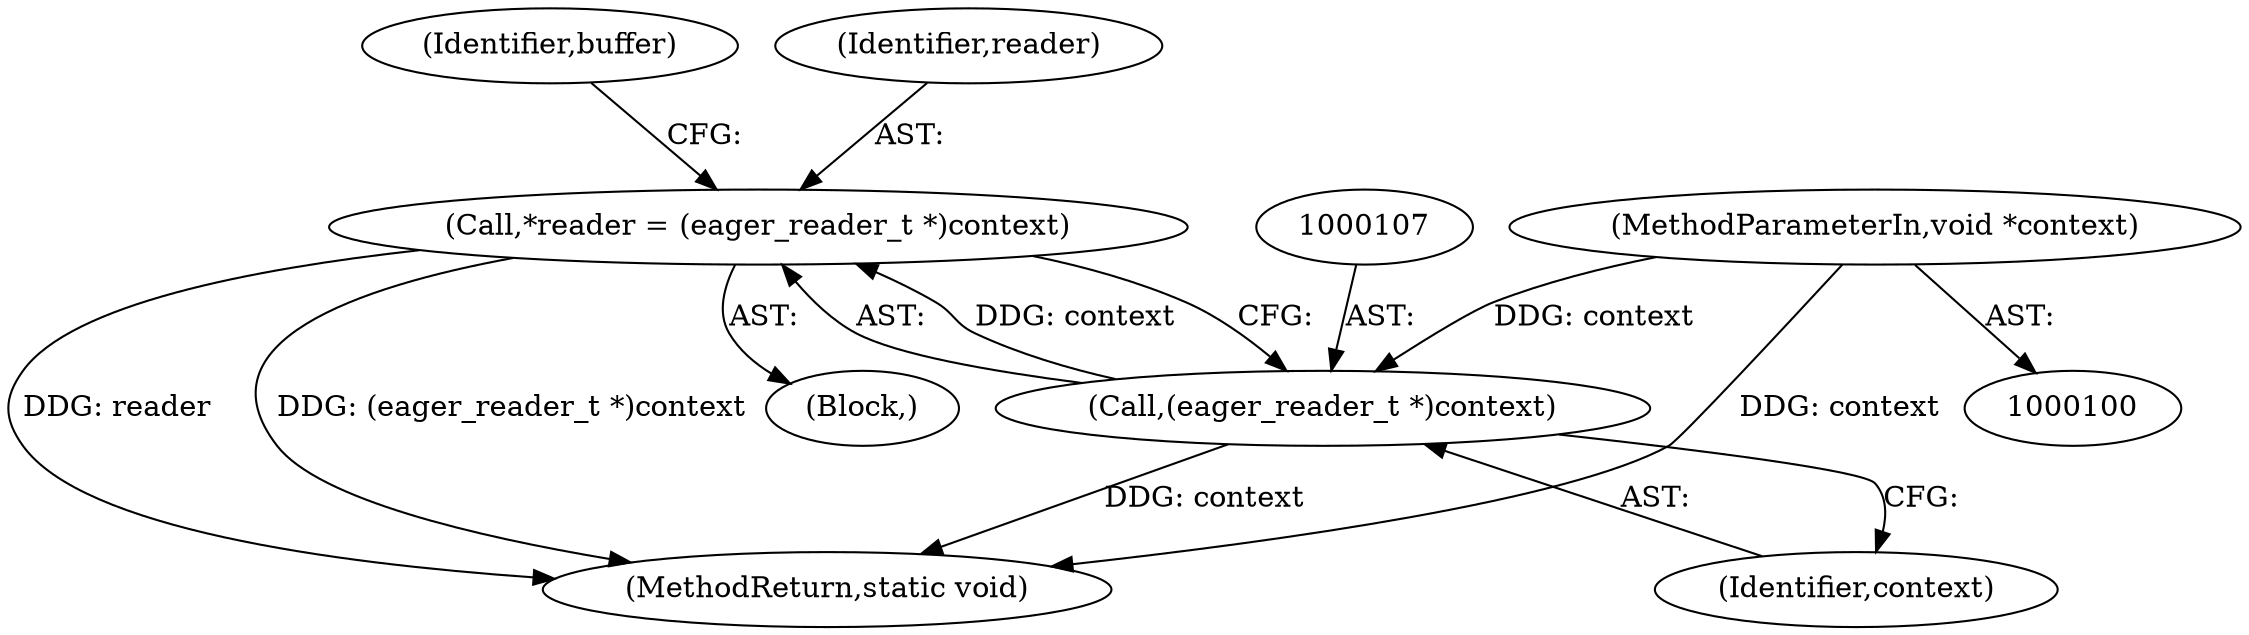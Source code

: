 digraph "0_Android_472271b153c5dc53c28beac55480a8d8434b2d5c_58@API" {
"1000104" [label="(Call,*reader = (eager_reader_t *)context)"];
"1000106" [label="(Call,(eager_reader_t *)context)"];
"1000101" [label="(MethodParameterIn,void *context)"];
"1000102" [label="(Block,)"];
"1000190" [label="(MethodReturn,static void)"];
"1000106" [label="(Call,(eager_reader_t *)context)"];
"1000111" [label="(Identifier,buffer)"];
"1000105" [label="(Identifier,reader)"];
"1000101" [label="(MethodParameterIn,void *context)"];
"1000104" [label="(Call,*reader = (eager_reader_t *)context)"];
"1000108" [label="(Identifier,context)"];
"1000104" -> "1000102"  [label="AST: "];
"1000104" -> "1000106"  [label="CFG: "];
"1000105" -> "1000104"  [label="AST: "];
"1000106" -> "1000104"  [label="AST: "];
"1000111" -> "1000104"  [label="CFG: "];
"1000104" -> "1000190"  [label="DDG: reader"];
"1000104" -> "1000190"  [label="DDG: (eager_reader_t *)context"];
"1000106" -> "1000104"  [label="DDG: context"];
"1000106" -> "1000108"  [label="CFG: "];
"1000107" -> "1000106"  [label="AST: "];
"1000108" -> "1000106"  [label="AST: "];
"1000106" -> "1000190"  [label="DDG: context"];
"1000101" -> "1000106"  [label="DDG: context"];
"1000101" -> "1000100"  [label="AST: "];
"1000101" -> "1000190"  [label="DDG: context"];
}
